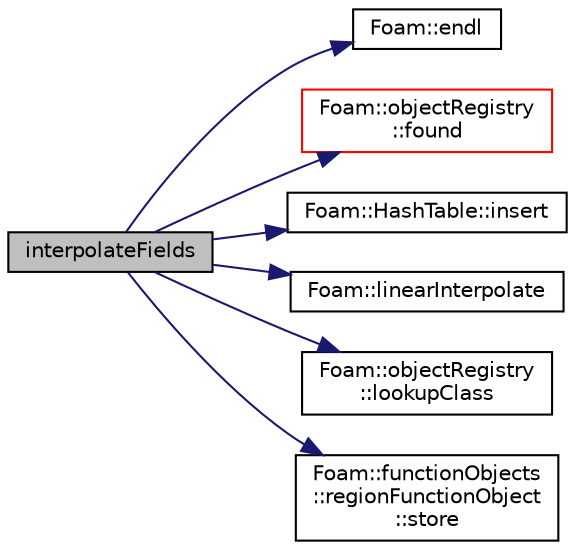 digraph "interpolateFields"
{
  bgcolor="transparent";
  edge [fontname="Helvetica",fontsize="10",labelfontname="Helvetica",labelfontsize="10"];
  node [fontname="Helvetica",fontsize="10",shape=record];
  rankdir="LR";
  Node1 [label="interpolateFields",height=0.2,width=0.4,color="black", fillcolor="grey75", style="filled" fontcolor="black"];
  Node1 -> Node2 [color="midnightblue",fontsize="10",style="solid",fontname="Helvetica"];
  Node2 [label="Foam::endl",height=0.2,width=0.4,color="black",URL="$namespaceFoam.html#a2db8fe02a0d3909e9351bb4275b23ce4",tooltip="Add newline and flush stream. "];
  Node1 -> Node3 [color="midnightblue",fontsize="10",style="solid",fontname="Helvetica"];
  Node3 [label="Foam::objectRegistry\l::found",height=0.2,width=0.4,color="red",URL="$classFoam_1_1objectRegistry.html#a1da34555213d7b85bb4cbf94b9c642c0",tooltip="Can the regIOobject object be found (by name). "];
  Node1 -> Node4 [color="midnightblue",fontsize="10",style="solid",fontname="Helvetica"];
  Node4 [label="Foam::HashTable::insert",height=0.2,width=0.4,color="black",URL="$classFoam_1_1HashTable.html#a7bd6fa0d9d8d929187341de02d258e83",tooltip="Copy insert a new entry, not overwriting existing entries. "];
  Node1 -> Node5 [color="midnightblue",fontsize="10",style="solid",fontname="Helvetica"];
  Node5 [label="Foam::linearInterpolate",height=0.2,width=0.4,color="black",URL="$namespaceFoam.html#a77094c8cc487d2a53de247336f41e78f"];
  Node1 -> Node6 [color="midnightblue",fontsize="10",style="solid",fontname="Helvetica"];
  Node6 [label="Foam::objectRegistry\l::lookupClass",height=0.2,width=0.4,color="black",URL="$classFoam_1_1objectRegistry.html#a8e23a9a988d3882cb74a1ada1e71f50b",tooltip="Return all objects with a class satisfying isA&lt;Type&gt; "];
  Node1 -> Node7 [color="midnightblue",fontsize="10",style="solid",fontname="Helvetica"];
  Node7 [label="Foam::functionObjects\l::regionFunctionObject\l::store",height=0.2,width=0.4,color="black",URL="$classFoam_1_1functionObjects_1_1regionFunctionObject.html#a720390e0b4bd92d7bbbe8e673ea16c76",tooltip="Store the field in the (sub) objectRegistry under the given name. "];
}
